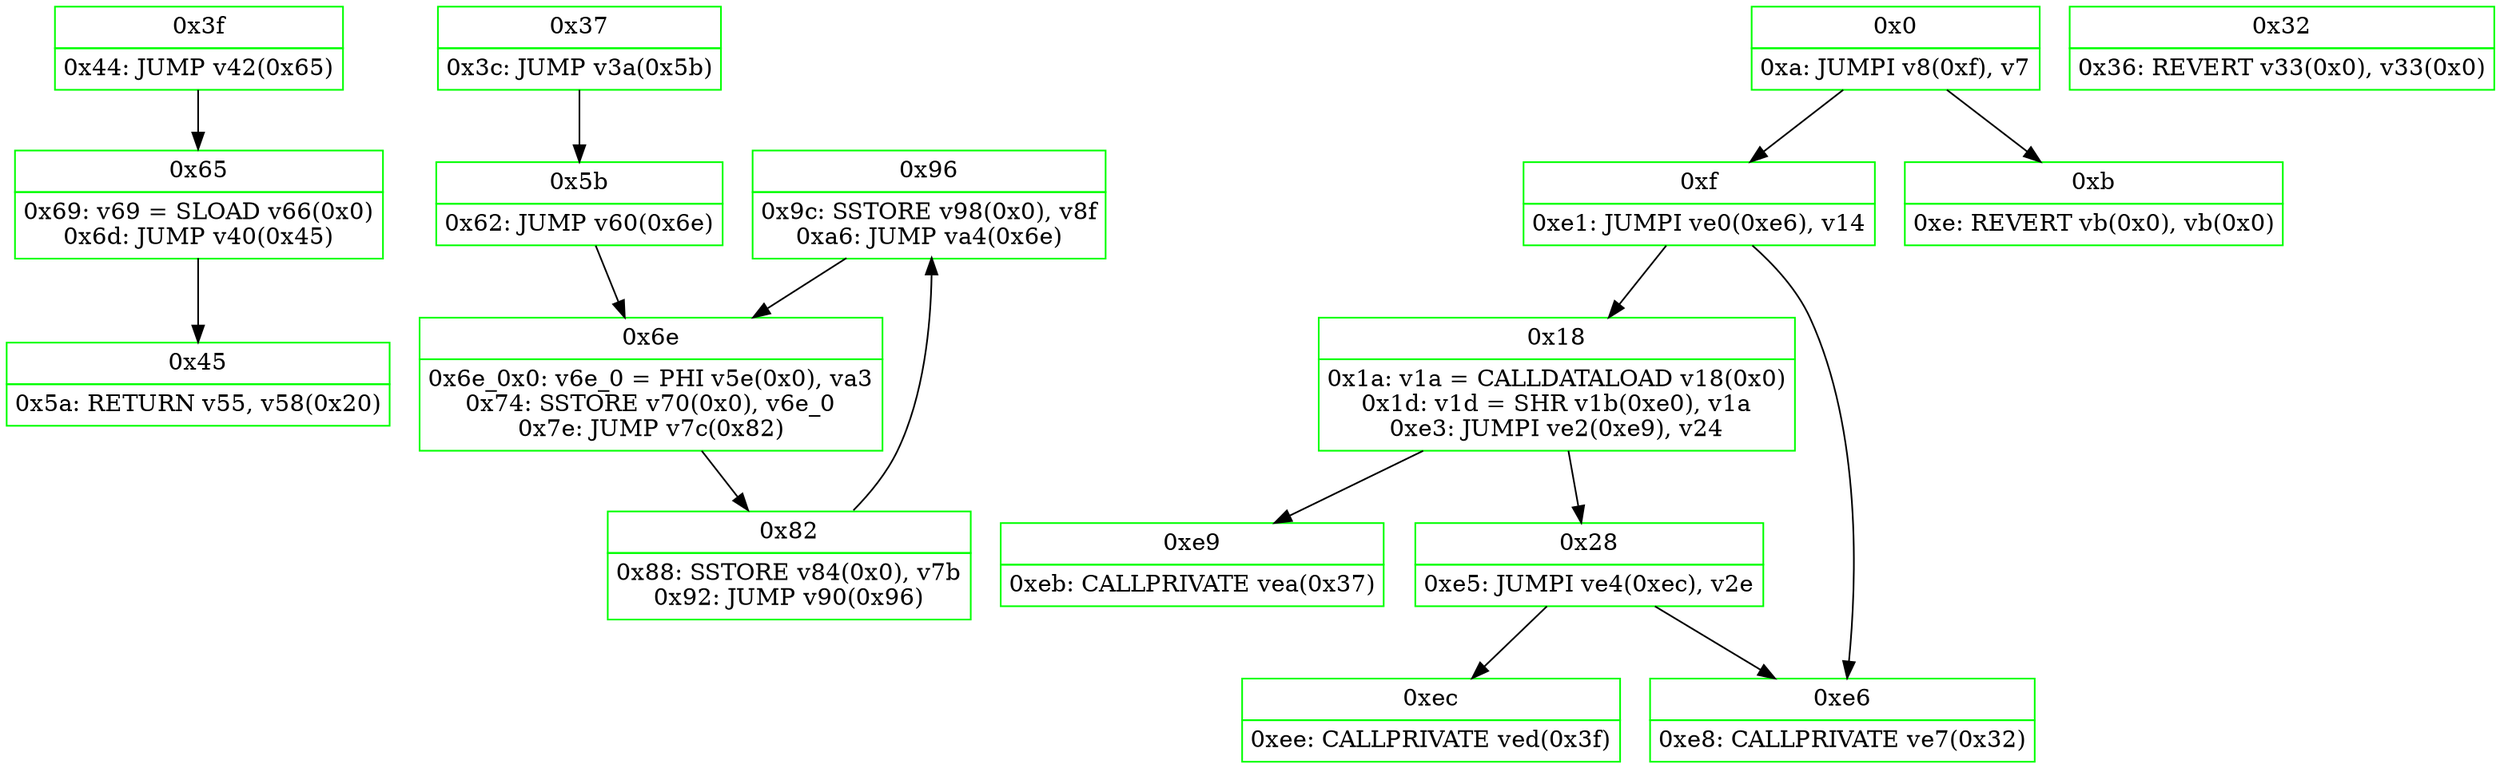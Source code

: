 digraph G {
63[shape="plain" color="green" label=<<TABLE BORDER="0" CELLBORDER="1" CELLSPACING="0" CELLPADDING="4">
<TR><TD>0x3f</TD></TR>
<TR><TD>0x44: JUMP v42(0x65)<BR/>
</TD></TR>
</TABLE>>];
63->101
150[shape="plain" color="green" label=<<TABLE BORDER="0" CELLBORDER="1" CELLSPACING="0" CELLPADDING="4">
<TR><TD>0x96</TD></TR>
<TR><TD>0x9c: SSTORE v98(0x0), v8f<BR/>
0xa6: JUMP va4(0x6e)<BR/>
</TD></TR>
</TABLE>>];
150->110
0[shape="plain" color="green" label=<<TABLE BORDER="0" CELLBORDER="1" CELLSPACING="0" CELLPADDING="4">
<TR><TD>0x0</TD></TR>
<TR><TD>0xa: JUMPI v8(0xf), v7<BR/>
</TD></TR>
</TABLE>>];
0->15
0->11
101[shape="plain" color="green" label=<<TABLE BORDER="0" CELLBORDER="1" CELLSPACING="0" CELLPADDING="4">
<TR><TD>0x65</TD></TR>
<TR><TD>0x69: v69 = SLOAD v66(0x0)<BR/>
0x6d: JUMP v40(0x45)<BR/>
</TD></TR>
</TABLE>>];
101->69
130[shape="plain" color="green" label=<<TABLE BORDER="0" CELLBORDER="1" CELLSPACING="0" CELLPADDING="4">
<TR><TD>0x82</TD></TR>
<TR><TD>0x88: SSTORE v84(0x0), v7b<BR/>
0x92: JUMP v90(0x96)<BR/>
</TD></TR>
</TABLE>>];
130->150
15[shape="plain" color="green" label=<<TABLE BORDER="0" CELLBORDER="1" CELLSPACING="0" CELLPADDING="4">
<TR><TD>0xf</TD></TR>
<TR><TD>0xe1: JUMPI ve0(0xe6), v14<BR/>
</TD></TR>
</TABLE>>];
15->24
15->230
91[shape="plain" color="green" label=<<TABLE BORDER="0" CELLBORDER="1" CELLSPACING="0" CELLPADDING="4">
<TR><TD>0x5b</TD></TR>
<TR><TD>0x62: JUMP v60(0x6e)<BR/>
</TD></TR>
</TABLE>>];
91->110
236[shape="plain" color="green" label=<<TABLE BORDER="0" CELLBORDER="1" CELLSPACING="0" CELLPADDING="4">
<TR><TD>0xec</TD></TR>
<TR><TD>0xee: CALLPRIVATE ved(0x3f)<BR/>
</TD></TR>
</TABLE>>];
24[shape="plain" color="green" label=<<TABLE BORDER="0" CELLBORDER="1" CELLSPACING="0" CELLPADDING="4">
<TR><TD>0x18</TD></TR>
<TR><TD>0x1a: v1a = CALLDATALOAD v18(0x0)<BR/>
0x1d: v1d = SHR v1b(0xe0), v1a<BR/>
0xe3: JUMPI ve2(0xe9), v24<BR/>
</TD></TR>
</TABLE>>];
24->233
24->40
50[shape="plain" color="green" label=<<TABLE BORDER="0" CELLBORDER="1" CELLSPACING="0" CELLPADDING="4">
<TR><TD>0x32</TD></TR>
<TR><TD>0x36: REVERT v33(0x0), v33(0x0)<BR/>
</TD></TR>
</TABLE>>];
233[shape="plain" color="green" label=<<TABLE BORDER="0" CELLBORDER="1" CELLSPACING="0" CELLPADDING="4">
<TR><TD>0xe9</TD></TR>
<TR><TD>0xeb: CALLPRIVATE vea(0x37)<BR/>
</TD></TR>
</TABLE>>];
69[shape="plain" color="green" label=<<TABLE BORDER="0" CELLBORDER="1" CELLSPACING="0" CELLPADDING="4">
<TR><TD>0x45</TD></TR>
<TR><TD>0x5a: RETURN v55, v58(0x20)<BR/>
</TD></TR>
</TABLE>>];
11[shape="plain" color="green" label=<<TABLE BORDER="0" CELLBORDER="1" CELLSPACING="0" CELLPADDING="4">
<TR><TD>0xb</TD></TR>
<TR><TD>0xe: REVERT vb(0x0), vb(0x0)<BR/>
</TD></TR>
</TABLE>>];
40[shape="plain" color="green" label=<<TABLE BORDER="0" CELLBORDER="1" CELLSPACING="0" CELLPADDING="4">
<TR><TD>0x28</TD></TR>
<TR><TD>0xe5: JUMPI ve4(0xec), v2e<BR/>
</TD></TR>
</TABLE>>];
40->230
40->236
230[shape="plain" color="green" label=<<TABLE BORDER="0" CELLBORDER="1" CELLSPACING="0" CELLPADDING="4">
<TR><TD>0xe6</TD></TR>
<TR><TD>0xe8: CALLPRIVATE ve7(0x32)<BR/>
</TD></TR>
</TABLE>>];
55[shape="plain" color="green" label=<<TABLE BORDER="0" CELLBORDER="1" CELLSPACING="0" CELLPADDING="4">
<TR><TD>0x37</TD></TR>
<TR><TD>0x3c: JUMP v3a(0x5b)<BR/>
</TD></TR>
</TABLE>>];
55->91
110[shape="plain" color="green" label=<<TABLE BORDER="0" CELLBORDER="1" CELLSPACING="0" CELLPADDING="4">
<TR><TD>0x6e</TD></TR>
<TR><TD>0x6e_0x0: v6e_0 = PHI v5e(0x0), va3<BR/>
0x74: SSTORE v70(0x0), v6e_0<BR/>
0x7e: JUMP v7c(0x82)<BR/>
</TD></TR>
</TABLE>>];
110->130
}
